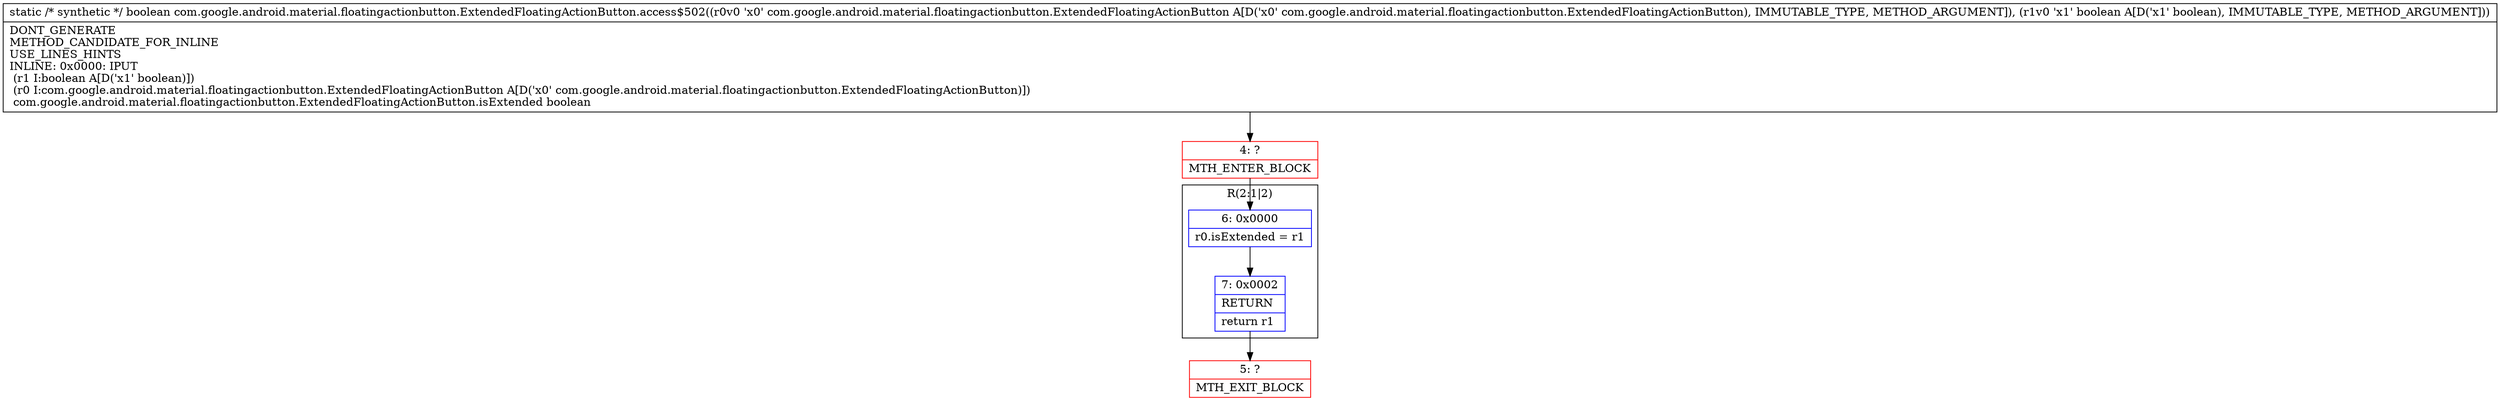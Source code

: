 digraph "CFG forcom.google.android.material.floatingactionbutton.ExtendedFloatingActionButton.access$502(Lcom\/google\/android\/material\/floatingactionbutton\/ExtendedFloatingActionButton;Z)Z" {
subgraph cluster_Region_1488588496 {
label = "R(2:1|2)";
node [shape=record,color=blue];
Node_6 [shape=record,label="{6\:\ 0x0000|r0.isExtended = r1\l}"];
Node_7 [shape=record,label="{7\:\ 0x0002|RETURN\l|return r1\l}"];
}
Node_4 [shape=record,color=red,label="{4\:\ ?|MTH_ENTER_BLOCK\l}"];
Node_5 [shape=record,color=red,label="{5\:\ ?|MTH_EXIT_BLOCK\l}"];
MethodNode[shape=record,label="{static \/* synthetic *\/ boolean com.google.android.material.floatingactionbutton.ExtendedFloatingActionButton.access$502((r0v0 'x0' com.google.android.material.floatingactionbutton.ExtendedFloatingActionButton A[D('x0' com.google.android.material.floatingactionbutton.ExtendedFloatingActionButton), IMMUTABLE_TYPE, METHOD_ARGUMENT]), (r1v0 'x1' boolean A[D('x1' boolean), IMMUTABLE_TYPE, METHOD_ARGUMENT]))  | DONT_GENERATE\lMETHOD_CANDIDATE_FOR_INLINE\lUSE_LINES_HINTS\lINLINE: 0x0000: IPUT  \l  (r1 I:boolean A[D('x1' boolean)])\l  (r0 I:com.google.android.material.floatingactionbutton.ExtendedFloatingActionButton A[D('x0' com.google.android.material.floatingactionbutton.ExtendedFloatingActionButton)])\l com.google.android.material.floatingactionbutton.ExtendedFloatingActionButton.isExtended boolean\l}"];
MethodNode -> Node_4;Node_6 -> Node_7;
Node_7 -> Node_5;
Node_4 -> Node_6;
}

